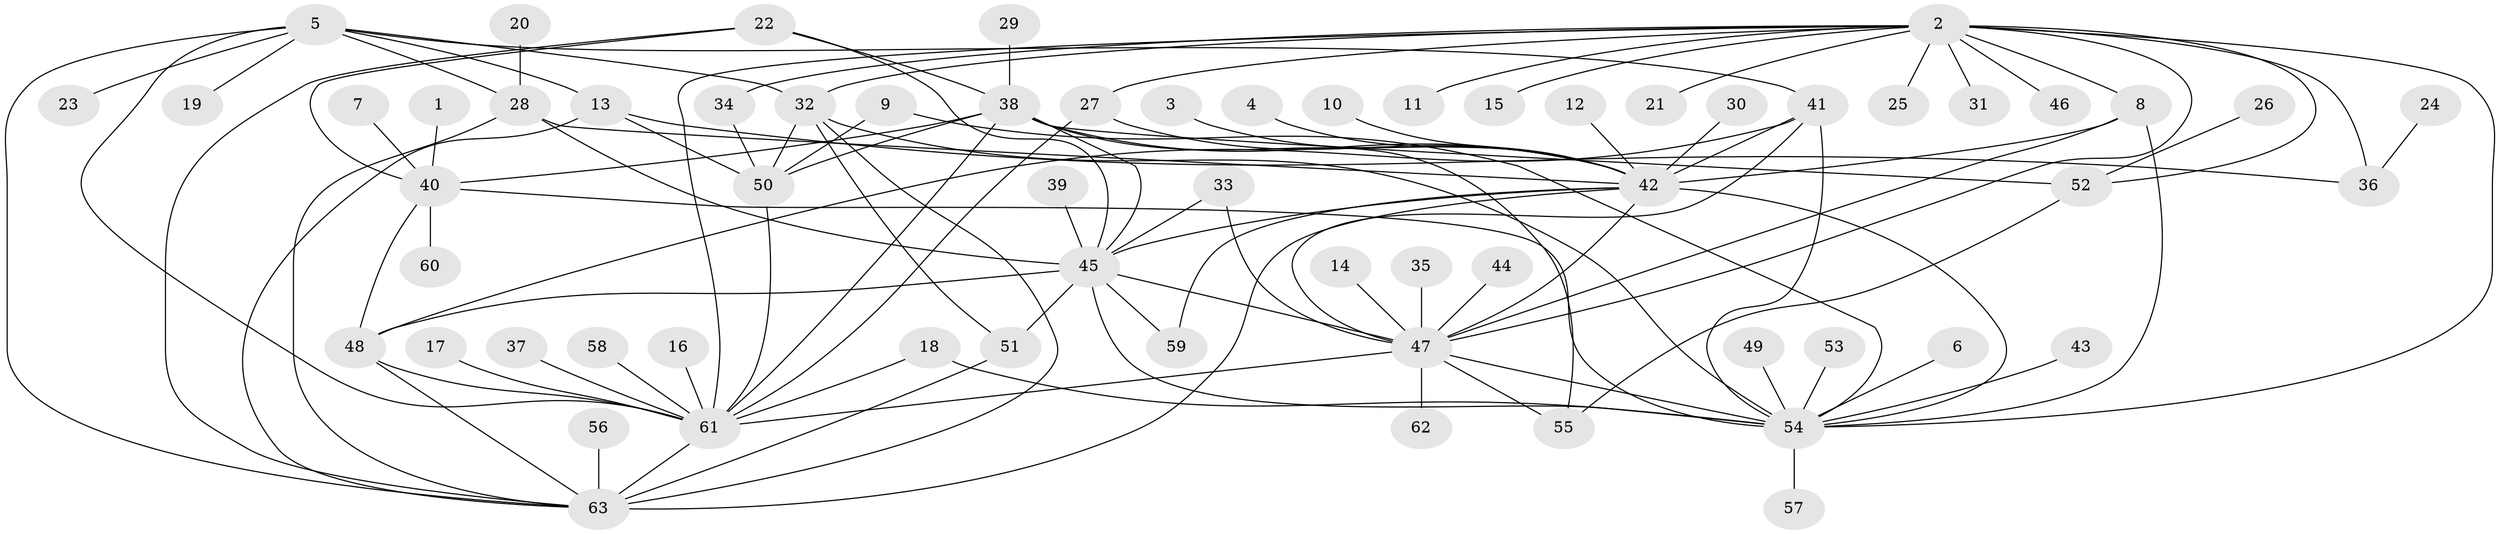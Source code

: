 // original degree distribution, {10: 0.007936507936507936, 9: 0.023809523809523808, 3: 0.10317460317460317, 17: 0.015873015873015872, 15: 0.007936507936507936, 4: 0.07142857142857142, 6: 0.015873015873015872, 2: 0.15873015873015872, 1: 0.49206349206349204, 5: 0.05555555555555555, 8: 0.015873015873015872, 11: 0.015873015873015872, 7: 0.015873015873015872}
// Generated by graph-tools (version 1.1) at 2025/26/03/09/25 03:26:01]
// undirected, 63 vertices, 108 edges
graph export_dot {
graph [start="1"]
  node [color=gray90,style=filled];
  1;
  2;
  3;
  4;
  5;
  6;
  7;
  8;
  9;
  10;
  11;
  12;
  13;
  14;
  15;
  16;
  17;
  18;
  19;
  20;
  21;
  22;
  23;
  24;
  25;
  26;
  27;
  28;
  29;
  30;
  31;
  32;
  33;
  34;
  35;
  36;
  37;
  38;
  39;
  40;
  41;
  42;
  43;
  44;
  45;
  46;
  47;
  48;
  49;
  50;
  51;
  52;
  53;
  54;
  55;
  56;
  57;
  58;
  59;
  60;
  61;
  62;
  63;
  1 -- 40 [weight=1.0];
  2 -- 8 [weight=1.0];
  2 -- 11 [weight=1.0];
  2 -- 15 [weight=1.0];
  2 -- 21 [weight=1.0];
  2 -- 25 [weight=1.0];
  2 -- 27 [weight=1.0];
  2 -- 31 [weight=1.0];
  2 -- 32 [weight=1.0];
  2 -- 34 [weight=1.0];
  2 -- 36 [weight=1.0];
  2 -- 46 [weight=1.0];
  2 -- 47 [weight=1.0];
  2 -- 52 [weight=2.0];
  2 -- 54 [weight=1.0];
  2 -- 61 [weight=1.0];
  3 -- 42 [weight=1.0];
  4 -- 42 [weight=1.0];
  5 -- 13 [weight=1.0];
  5 -- 19 [weight=1.0];
  5 -- 23 [weight=1.0];
  5 -- 28 [weight=1.0];
  5 -- 32 [weight=1.0];
  5 -- 41 [weight=1.0];
  5 -- 61 [weight=1.0];
  5 -- 63 [weight=1.0];
  6 -- 54 [weight=1.0];
  7 -- 40 [weight=1.0];
  8 -- 42 [weight=1.0];
  8 -- 47 [weight=1.0];
  8 -- 54 [weight=1.0];
  9 -- 50 [weight=1.0];
  9 -- 54 [weight=1.0];
  10 -- 42 [weight=1.0];
  12 -- 42 [weight=1.0];
  13 -- 36 [weight=1.0];
  13 -- 50 [weight=1.0];
  13 -- 63 [weight=1.0];
  14 -- 47 [weight=1.0];
  16 -- 61 [weight=1.0];
  17 -- 61 [weight=1.0];
  18 -- 54 [weight=1.0];
  18 -- 61 [weight=1.0];
  20 -- 28 [weight=1.0];
  22 -- 38 [weight=1.0];
  22 -- 40 [weight=1.0];
  22 -- 45 [weight=1.0];
  22 -- 63 [weight=1.0];
  24 -- 36 [weight=1.0];
  26 -- 52 [weight=1.0];
  27 -- 42 [weight=1.0];
  27 -- 61 [weight=1.0];
  28 -- 42 [weight=1.0];
  28 -- 45 [weight=2.0];
  28 -- 63 [weight=1.0];
  29 -- 38 [weight=1.0];
  30 -- 42 [weight=1.0];
  32 -- 50 [weight=1.0];
  32 -- 51 [weight=1.0];
  32 -- 54 [weight=1.0];
  32 -- 63 [weight=1.0];
  33 -- 45 [weight=1.0];
  33 -- 47 [weight=1.0];
  34 -- 50 [weight=1.0];
  35 -- 47 [weight=1.0];
  37 -- 61 [weight=1.0];
  38 -- 40 [weight=1.0];
  38 -- 42 [weight=1.0];
  38 -- 45 [weight=1.0];
  38 -- 50 [weight=1.0];
  38 -- 52 [weight=1.0];
  38 -- 55 [weight=1.0];
  38 -- 61 [weight=1.0];
  39 -- 45 [weight=1.0];
  40 -- 48 [weight=1.0];
  40 -- 54 [weight=1.0];
  40 -- 60 [weight=1.0];
  41 -- 42 [weight=1.0];
  41 -- 47 [weight=1.0];
  41 -- 48 [weight=1.0];
  41 -- 54 [weight=1.0];
  42 -- 45 [weight=1.0];
  42 -- 47 [weight=2.0];
  42 -- 54 [weight=2.0];
  42 -- 59 [weight=1.0];
  42 -- 63 [weight=1.0];
  43 -- 54 [weight=1.0];
  44 -- 47 [weight=1.0];
  45 -- 47 [weight=1.0];
  45 -- 48 [weight=1.0];
  45 -- 51 [weight=1.0];
  45 -- 54 [weight=2.0];
  45 -- 59 [weight=1.0];
  47 -- 54 [weight=1.0];
  47 -- 55 [weight=1.0];
  47 -- 61 [weight=3.0];
  47 -- 62 [weight=1.0];
  48 -- 61 [weight=1.0];
  48 -- 63 [weight=1.0];
  49 -- 54 [weight=1.0];
  50 -- 61 [weight=1.0];
  51 -- 63 [weight=1.0];
  52 -- 55 [weight=1.0];
  53 -- 54 [weight=1.0];
  54 -- 57 [weight=1.0];
  56 -- 63 [weight=1.0];
  58 -- 61 [weight=1.0];
  61 -- 63 [weight=2.0];
}
